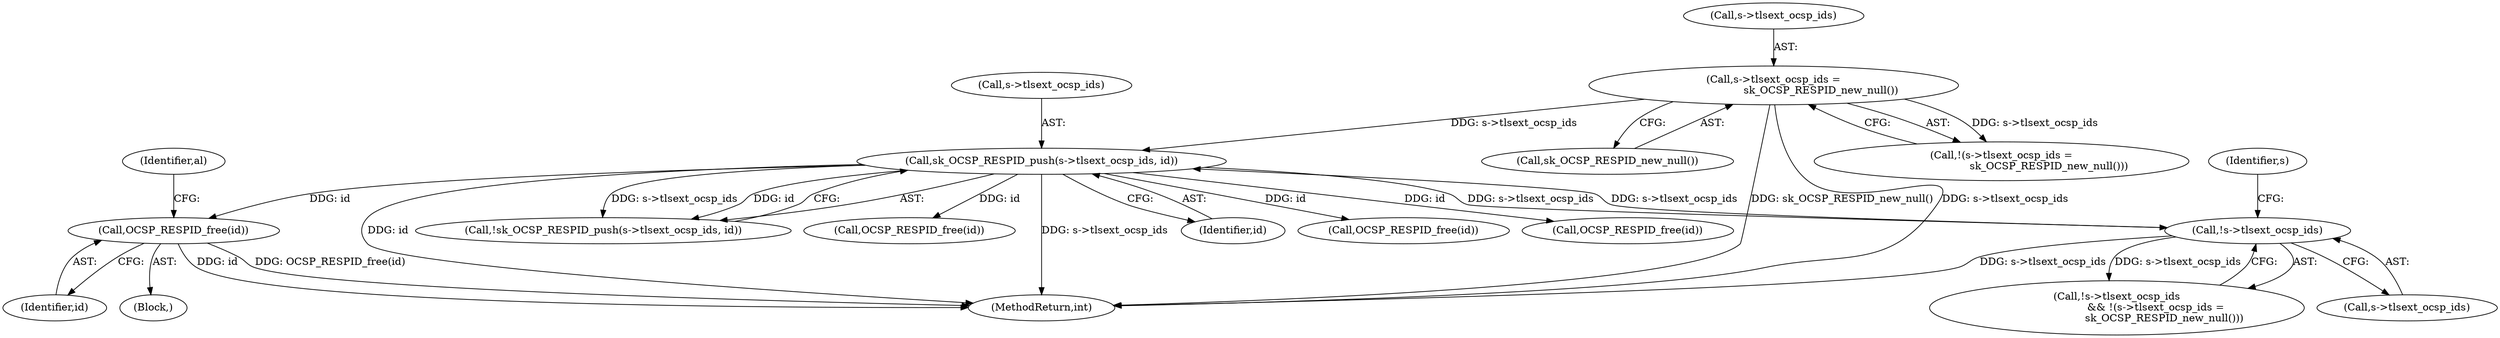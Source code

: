 digraph "0_openssl_2c0d295e26306e15a92eb23a84a1802005c1c137@API" {
"1001073" [label="(Call,OCSP_RESPID_free(id))"];
"1001083" [label="(Call,sk_OCSP_RESPID_push(s->tlsext_ocsp_ids, id))"];
"1001062" [label="(Call,!s->tlsext_ocsp_ids)"];
"1001067" [label="(Call,s->tlsext_ocsp_ids =\n                             sk_OCSP_RESPID_new_null())"];
"1001057" [label="(Call,OCSP_RESPID_free(id))"];
"1001071" [label="(Call,sk_OCSP_RESPID_new_null())"];
"1001062" [label="(Call,!s->tlsext_ocsp_ids)"];
"1001089" [label="(Call,OCSP_RESPID_free(id))"];
"1001061" [label="(Call,!s->tlsext_ocsp_ids\n                        && !(s->tlsext_ocsp_ids =\n                             sk_OCSP_RESPID_new_null()))"];
"1001067" [label="(Call,s->tlsext_ocsp_ids =\n                             sk_OCSP_RESPID_new_null())"];
"1001268" [label="(MethodReturn,int)"];
"1001077" [label="(Identifier,al)"];
"1001082" [label="(Call,!sk_OCSP_RESPID_push(s->tlsext_ocsp_ids, id))"];
"1001084" [label="(Call,s->tlsext_ocsp_ids)"];
"1001083" [label="(Call,sk_OCSP_RESPID_push(s->tlsext_ocsp_ids, id))"];
"1001072" [label="(Block,)"];
"1001068" [label="(Call,s->tlsext_ocsp_ids)"];
"1001063" [label="(Call,s->tlsext_ocsp_ids)"];
"1001069" [label="(Identifier,s)"];
"1001073" [label="(Call,OCSP_RESPID_free(id))"];
"1001074" [label="(Identifier,id)"];
"1001033" [label="(Call,OCSP_RESPID_free(id))"];
"1001087" [label="(Identifier,id)"];
"1001066" [label="(Call,!(s->tlsext_ocsp_ids =\n                             sk_OCSP_RESPID_new_null()))"];
"1001073" -> "1001072"  [label="AST: "];
"1001073" -> "1001074"  [label="CFG: "];
"1001074" -> "1001073"  [label="AST: "];
"1001077" -> "1001073"  [label="CFG: "];
"1001073" -> "1001268"  [label="DDG: id"];
"1001073" -> "1001268"  [label="DDG: OCSP_RESPID_free(id)"];
"1001083" -> "1001073"  [label="DDG: id"];
"1001083" -> "1001082"  [label="AST: "];
"1001083" -> "1001087"  [label="CFG: "];
"1001084" -> "1001083"  [label="AST: "];
"1001087" -> "1001083"  [label="AST: "];
"1001082" -> "1001083"  [label="CFG: "];
"1001083" -> "1001268"  [label="DDG: id"];
"1001083" -> "1001268"  [label="DDG: s->tlsext_ocsp_ids"];
"1001083" -> "1001033"  [label="DDG: id"];
"1001083" -> "1001057"  [label="DDG: id"];
"1001083" -> "1001062"  [label="DDG: s->tlsext_ocsp_ids"];
"1001083" -> "1001082"  [label="DDG: s->tlsext_ocsp_ids"];
"1001083" -> "1001082"  [label="DDG: id"];
"1001062" -> "1001083"  [label="DDG: s->tlsext_ocsp_ids"];
"1001067" -> "1001083"  [label="DDG: s->tlsext_ocsp_ids"];
"1001083" -> "1001089"  [label="DDG: id"];
"1001062" -> "1001061"  [label="AST: "];
"1001062" -> "1001063"  [label="CFG: "];
"1001063" -> "1001062"  [label="AST: "];
"1001069" -> "1001062"  [label="CFG: "];
"1001061" -> "1001062"  [label="CFG: "];
"1001062" -> "1001268"  [label="DDG: s->tlsext_ocsp_ids"];
"1001062" -> "1001061"  [label="DDG: s->tlsext_ocsp_ids"];
"1001067" -> "1001066"  [label="AST: "];
"1001067" -> "1001071"  [label="CFG: "];
"1001068" -> "1001067"  [label="AST: "];
"1001071" -> "1001067"  [label="AST: "];
"1001066" -> "1001067"  [label="CFG: "];
"1001067" -> "1001268"  [label="DDG: s->tlsext_ocsp_ids"];
"1001067" -> "1001268"  [label="DDG: sk_OCSP_RESPID_new_null()"];
"1001067" -> "1001066"  [label="DDG: s->tlsext_ocsp_ids"];
}
